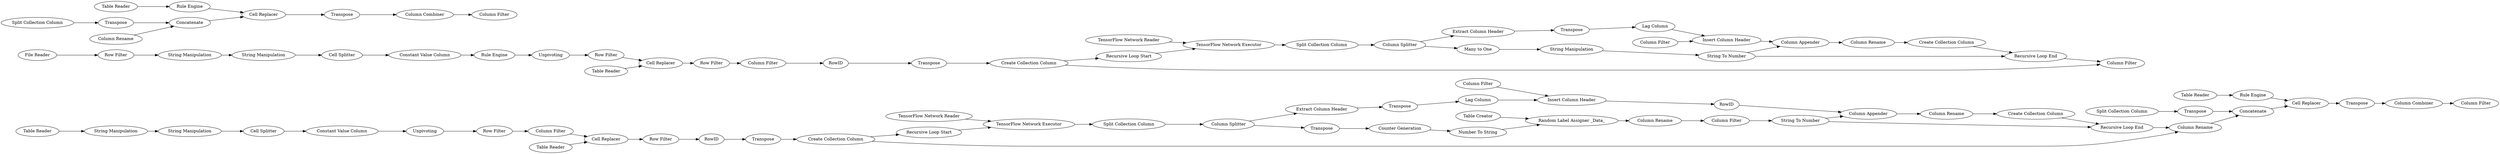 digraph {
	"-8901259235606053769_234" [label="Cell Replacer"]
	"1395291403847911203_106" [label="Extract Column Header"]
	"2509609955937990435_180" [label="Column Filter"]
	"-3500156737822293902_117" [label="Row Filter"]
	"2509609955937990435_137" [label="Table Reader"]
	"3544844584982133872_323" [label="Split Collection Column"]
	"-3500156737822293902_104" [label="Row Filter"]
	"3544844584982133872_318" [label="Column Appender"]
	"1395291403847911203_109" [label="Insert Column Header"]
	"-8901259235606053769_460" [label="String Manipulation"]
	"2509609955937990435_144" [label="Rule Engine"]
	"1395291403847911203_108" [label="Lag Column"]
	"-8901259235606053769_118" [label="Constant Value Column"]
	"3544844584982133872_358" [label="Column Splitter"]
	"-218694363517109927_346" [label="Counter Generation"]
	"4847648313679932440_96" [label="Create Collection Column"]
	"3544844584982133872_317" [label="Recursive Loop Start"]
	"3544844584982133872_350" [label="Split Collection Column"]
	"-8901259235606053769_104" [label="Row Filter"]
	"-8901259235606053769_238" [label=Transpose]
	"-8901259235606053769_89" [label="String Manipulation"]
	"4739811030926158060_102" [label="String Manipulation"]
	"1395291403847911203_107" [label=Transpose]
	"4847648313679932440_111" [label="Column Rename"]
	"3544844584982133872_355" [label="Recursive Loop End"]
	"-218694363517109927_350" [label="Number To String"]
	"6620300084354550568_133" [label="Split Collection Column"]
	"-8901259235606053769_236" [label="Row Filter"]
	"-5456669352096855974_239" [label="Column Filter"]
	"3544844584982133872_364" [label="TensorFlow Network Reader"]
	"2509609955937990435_135" [label="Cell Replacer"]
	"-614236894913824707_110" [label="Column Filter"]
	"-218694363517109927_349" [label="Column Filter"]
	"6620300084354550568_134" [label="Column Rename"]
	"-218694363517109927_345" [label=Transpose]
	"-3500156737822293902_119" [label="Rule Engine"]
	"6620300084354550568_137" [label="Table Reader"]
	"-5456669352096855974_238" [label=Transpose]
	"6620300084354550568_131" [label=Transpose]
	"2509609955937990435_140" [label=Transpose]
	"3544844584982133872_352" [label="TensorFlow Network Reader"]
	"-8901259235606053769_239" [label=RowID]
	"2509609955937990435_136" [label="Column Combiner"]
	"3544844584982133872_353" [label="Recursive Loop Start"]
	"6620300084354550568_144" [label="Rule Engine"]
	"-8901259235606053769_237" [label="Create Collection Column"]
	"-218694363517109927_348" [label="Column Rename"]
	"6620300084354550568_139" [label=Concatenate]
	"-3500156737822293902_103" [label=Unpivoting]
	"4739811030926158060_98" [label="Many to One"]
	"-8901259235606053769_241" [label="Table Reader"]
	"-3500156737822293902_90" [label="Cell Splitter"]
	"5337237253205600909_235" [label="Table Reader"]
	"2509609955937990435_130" [label="Column Filter"]
	"1395291403847911203_110" [label="Column Filter"]
	"-3500156737822293902_89" [label="String Manipulation"]
	"3544844584982133872_320" [label="Column Splitter"]
	"6620300084354550568_136" [label="Column Combiner"]
	"-614236894913824707_109" [label="Insert Column Header"]
	"-5456669352096855974_236" [label="Row Filter"]
	"5337237253205600909_232" [label="File Reader"]
	"6620300084354550568_140" [label=Transpose]
	"-8901259235606053769_119" [label="Column Filter"]
	"-218694363517109927_343" [label="Random Label Assigner _Data_"]
	"-218694363517109927_344" [label="Table Creator"]
	"-3500156737822293902_118" [label="Constant Value Column"]
	"6620300084354550568_180" [label="Column Filter"]
	"3434860086377596346_111" [label="Column Rename"]
	"-614236894913824707_106" [label="Extract Column Header"]
	"3544844584982133872_363" [label="TensorFlow Network Executor"]
	"3544844584982133872_324" [label="Recursive Loop End"]
	"-8901259235606053769_235" [label="Table Reader"]
	"6620300084354550568_135" [label="Cell Replacer"]
	"5337237253205600909_237" [label="Create Collection Column"]
	"5337237253205600909_234" [label="Cell Replacer"]
	"-8901259235606053769_240" [label="Cell Splitter"]
	"-614236894913824707_107" [label=Transpose]
	"3544844584982133872_360" [label=RowID]
	"3544844584982133872_362" [label="Column Appender"]
	"-614236894913824707_108" [label="Lag Column"]
	"-8901259235606053769_103" [label=Unpivoting]
	"2509609955937990435_133" [label="Split Collection Column"]
	"3544844584982133872_365" [label="TensorFlow Network Executor"]
	"4739811030926158060_103" [label="String To Number"]
	"2509609955937990435_139" [label=Concatenate]
	"-3500156737822293902_460" [label="String Manipulation"]
	"3434860086377596346_96" [label="Create Collection Column"]
	"-5456669352096855974_258" [label=RowID]
	"2509609955937990435_131" [label=Transpose]
	"2509609955937990435_134" [label="Column Rename"]
	"-218694363517109927_351" [label="String To Number"]
	"-3500156737822293902_117" -> "-3500156737822293902_460"
	"-8901259235606053769_118" -> "-8901259235606053769_103"
	"6620300084354550568_140" -> "6620300084354550568_136"
	"1395291403847911203_109" -> "3544844584982133872_318"
	"-218694363517109927_351" -> "3544844584982133872_362"
	"2509609955937990435_139" -> "2509609955937990435_135"
	"6620300084354550568_139" -> "6620300084354550568_135"
	"3544844584982133872_353" -> "3544844584982133872_365"
	"-8901259235606053769_235" -> "-8901259235606053769_234"
	"3544844584982133872_317" -> "3544844584982133872_363"
	"-3500156737822293902_118" -> "-3500156737822293902_119"
	"5337237253205600909_237" -> "2509609955937990435_130"
	"3544844584982133872_323" -> "3544844584982133872_320"
	"6620300084354550568_136" -> "6620300084354550568_180"
	"-8901259235606053769_236" -> "-8901259235606053769_239"
	"6620300084354550568_135" -> "6620300084354550568_140"
	"6620300084354550568_134" -> "6620300084354550568_139"
	"3544844584982133872_362" -> "4847648313679932440_111"
	"-8901259235606053769_241" -> "-8901259235606053769_460"
	"-614236894913824707_110" -> "-614236894913824707_109"
	"-5456669352096855974_238" -> "5337237253205600909_237"
	"-5456669352096855974_239" -> "-5456669352096855974_258"
	"-8901259235606053769_460" -> "-8901259235606053769_89"
	"3544844584982133872_360" -> "3544844584982133872_362"
	"-5456669352096855974_258" -> "-5456669352096855974_238"
	"-8901259235606053769_239" -> "-8901259235606053769_238"
	"-8901259235606053769_103" -> "-8901259235606053769_104"
	"3544844584982133872_352" -> "3544844584982133872_365"
	"3434860086377596346_111" -> "3434860086377596346_96"
	"4847648313679932440_96" -> "3544844584982133872_355"
	"1395291403847911203_106" -> "1395291403847911203_107"
	"-8901259235606053769_89" -> "-8901259235606053769_240"
	"6620300084354550568_131" -> "6620300084354550568_139"
	"-614236894913824707_109" -> "3544844584982133872_360"
	"1395291403847911203_110" -> "1395291403847911203_109"
	"2509609955937990435_137" -> "2509609955937990435_144"
	"1395291403847911203_107" -> "1395291403847911203_108"
	"3544844584982133872_365" -> "3544844584982133872_350"
	"3544844584982133872_358" -> "-218694363517109927_345"
	"2509609955937990435_134" -> "2509609955937990435_139"
	"-3500156737822293902_460" -> "-3500156737822293902_89"
	"2509609955937990435_136" -> "2509609955937990435_180"
	"-8901259235606053769_238" -> "-8901259235606053769_237"
	"6620300084354550568_144" -> "6620300084354550568_135"
	"3544844584982133872_358" -> "-614236894913824707_106"
	"4739811030926158060_98" -> "4739811030926158060_102"
	"6620300084354550568_133" -> "6620300084354550568_131"
	"6620300084354550568_137" -> "6620300084354550568_144"
	"-614236894913824707_107" -> "-614236894913824707_108"
	"3544844584982133872_324" -> "2509609955937990435_130"
	"4739811030926158060_103" -> "3544844584982133872_318"
	"-218694363517109927_345" -> "-218694363517109927_346"
	"-3500156737822293902_104" -> "5337237253205600909_234"
	"-614236894913824707_108" -> "-614236894913824707_109"
	"4847648313679932440_111" -> "4847648313679932440_96"
	"5337237253205600909_234" -> "-5456669352096855974_236"
	"3544844584982133872_320" -> "4739811030926158060_98"
	"2509609955937990435_135" -> "2509609955937990435_140"
	"3544844584982133872_355" -> "6620300084354550568_134"
	"3434860086377596346_96" -> "3544844584982133872_324"
	"-8901259235606053769_104" -> "-8901259235606053769_119"
	"5337237253205600909_232" -> "-3500156737822293902_117"
	"-218694363517109927_344" -> "-218694363517109927_343"
	"-3500156737822293902_103" -> "-3500156737822293902_104"
	"-3500156737822293902_90" -> "-3500156737822293902_118"
	"3544844584982133872_363" -> "3544844584982133872_323"
	"-218694363517109927_349" -> "-218694363517109927_351"
	"-614236894913824707_106" -> "-614236894913824707_107"
	"-8901259235606053769_237" -> "3544844584982133872_353"
	"-218694363517109927_343" -> "-218694363517109927_348"
	"-8901259235606053769_119" -> "-8901259235606053769_234"
	"-218694363517109927_348" -> "-218694363517109927_349"
	"3544844584982133872_318" -> "3434860086377596346_111"
	"3544844584982133872_320" -> "1395291403847911203_106"
	"2509609955937990435_131" -> "2509609955937990435_139"
	"-3500156737822293902_119" -> "-3500156737822293902_103"
	"2509609955937990435_133" -> "2509609955937990435_131"
	"3544844584982133872_364" -> "3544844584982133872_363"
	"-3500156737822293902_89" -> "-3500156737822293902_90"
	"-218694363517109927_351" -> "3544844584982133872_355"
	"2509609955937990435_140" -> "2509609955937990435_136"
	"5337237253205600909_237" -> "3544844584982133872_317"
	"-218694363517109927_346" -> "-218694363517109927_350"
	"-5456669352096855974_236" -> "-5456669352096855974_239"
	"-8901259235606053769_237" -> "6620300084354550568_134"
	"4739811030926158060_102" -> "4739811030926158060_103"
	"3544844584982133872_350" -> "3544844584982133872_358"
	"1395291403847911203_108" -> "1395291403847911203_109"
	"2509609955937990435_144" -> "2509609955937990435_135"
	"4739811030926158060_103" -> "3544844584982133872_324"
	"-8901259235606053769_234" -> "-8901259235606053769_236"
	"5337237253205600909_235" -> "5337237253205600909_234"
	"-8901259235606053769_240" -> "-8901259235606053769_118"
	"-218694363517109927_350" -> "-218694363517109927_343"
	rankdir=LR
}

